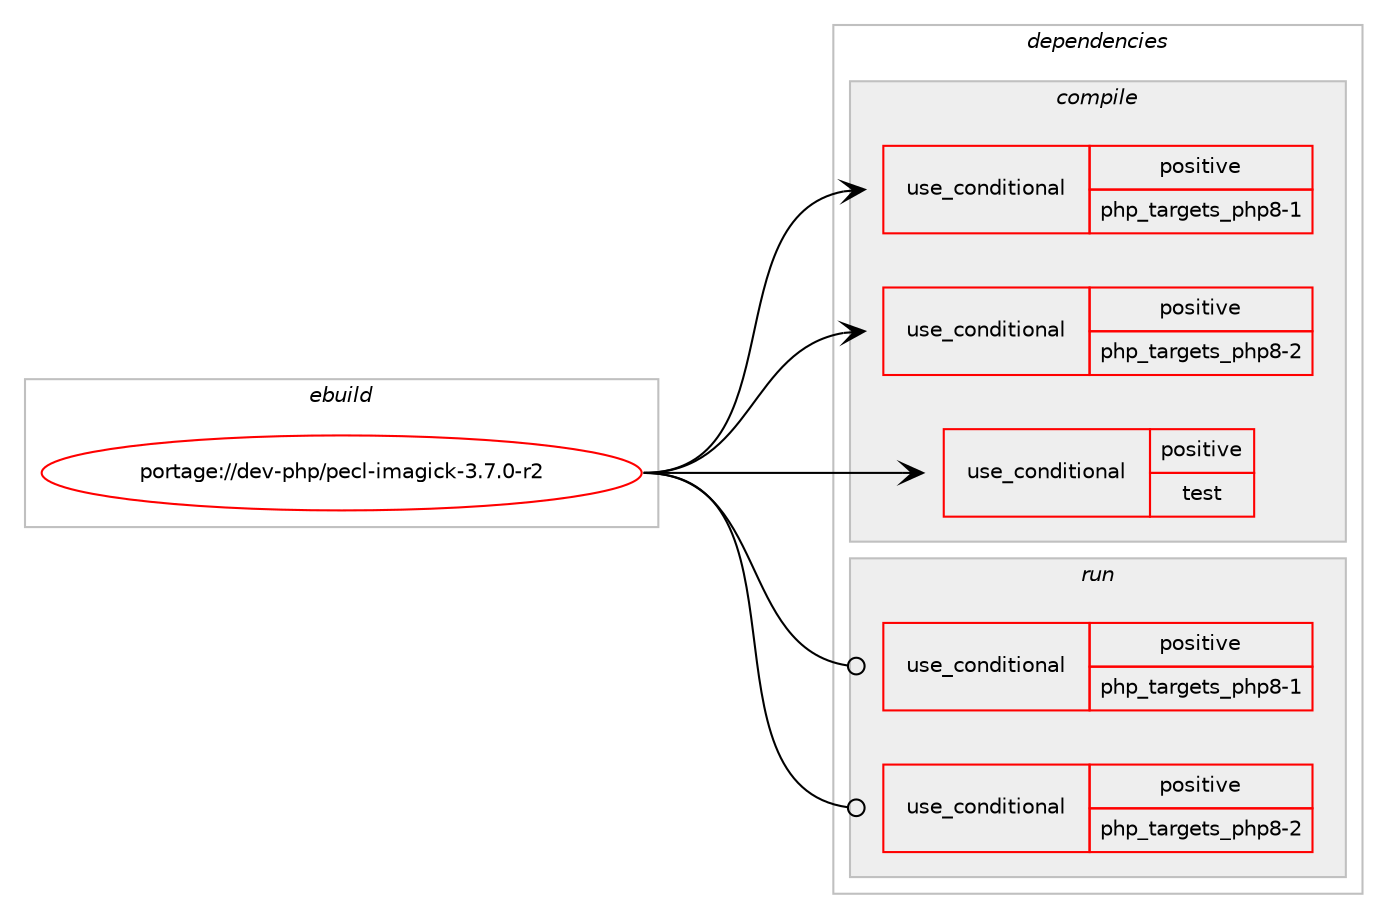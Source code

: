 digraph prolog {

# *************
# Graph options
# *************

newrank=true;
concentrate=true;
compound=true;
graph [rankdir=LR,fontname=Helvetica,fontsize=10,ranksep=1.5];#, ranksep=2.5, nodesep=0.2];
edge  [arrowhead=vee];
node  [fontname=Helvetica,fontsize=10];

# **********
# The ebuild
# **********

subgraph cluster_leftcol {
color=gray;
rank=same;
label=<<i>ebuild</i>>;
id [label="portage://dev-php/pecl-imagick-3.7.0-r2", color=red, width=4, href="../dev-php/pecl-imagick-3.7.0-r2.svg"];
}

# ****************
# The dependencies
# ****************

subgraph cluster_midcol {
color=gray;
label=<<i>dependencies</i>>;
subgraph cluster_compile {
fillcolor="#eeeeee";
style=filled;
label=<<i>compile</i>>;
subgraph cond29349 {
dependency70286 [label=<<TABLE BORDER="0" CELLBORDER="1" CELLSPACING="0" CELLPADDING="4"><TR><TD ROWSPAN="3" CELLPADDING="10">use_conditional</TD></TR><TR><TD>positive</TD></TR><TR><TD>php_targets_php8-1</TD></TR></TABLE>>, shape=none, color=red];
# *** BEGIN UNKNOWN DEPENDENCY TYPE (TODO) ***
# dependency70286 -> package_dependency(portage://dev-php/pecl-imagick-3.7.0-r2,install,no,dev-lang,php,none,[,,],[slot(8.1)],[use(disable(debug),none)])
# *** END UNKNOWN DEPENDENCY TYPE (TODO) ***

}
id:e -> dependency70286:w [weight=20,style="solid",arrowhead="vee"];
subgraph cond29350 {
dependency70287 [label=<<TABLE BORDER="0" CELLBORDER="1" CELLSPACING="0" CELLPADDING="4"><TR><TD ROWSPAN="3" CELLPADDING="10">use_conditional</TD></TR><TR><TD>positive</TD></TR><TR><TD>php_targets_php8-2</TD></TR></TABLE>>, shape=none, color=red];
# *** BEGIN UNKNOWN DEPENDENCY TYPE (TODO) ***
# dependency70287 -> package_dependency(portage://dev-php/pecl-imagick-3.7.0-r2,install,no,dev-lang,php,none,[,,],[slot(8.2)],[use(disable(debug),none)])
# *** END UNKNOWN DEPENDENCY TYPE (TODO) ***

}
id:e -> dependency70287:w [weight=20,style="solid",arrowhead="vee"];
subgraph cond29351 {
dependency70288 [label=<<TABLE BORDER="0" CELLBORDER="1" CELLSPACING="0" CELLPADDING="4"><TR><TD ROWSPAN="3" CELLPADDING="10">use_conditional</TD></TR><TR><TD>positive</TD></TR><TR><TD>test</TD></TR></TABLE>>, shape=none, color=red];
# *** BEGIN UNKNOWN DEPENDENCY TYPE (TODO) ***
# dependency70288 -> package_dependency(portage://dev-php/pecl-imagick-3.7.0-r2,install,no,media-gfx,imagemagick,none,[,,],any_same_slot,[use(enable(hdri),none),use(enable(jpeg),none),use(enable(png),none),use(enable(svg),none),use(enable(truetype),none),use(enable(xml),none)])
# *** END UNKNOWN DEPENDENCY TYPE (TODO) ***

}
id:e -> dependency70288:w [weight=20,style="solid",arrowhead="vee"];
# *** BEGIN UNKNOWN DEPENDENCY TYPE (TODO) ***
# id -> package_dependency(portage://dev-php/pecl-imagick-3.7.0-r2,install,no,media-gfx,imagemagick,none,[,,],any_same_slot,[use(disable(openmp),none)])
# *** END UNKNOWN DEPENDENCY TYPE (TODO) ***

}
subgraph cluster_compileandrun {
fillcolor="#eeeeee";
style=filled;
label=<<i>compile and run</i>>;
}
subgraph cluster_run {
fillcolor="#eeeeee";
style=filled;
label=<<i>run</i>>;
subgraph cond29352 {
dependency70289 [label=<<TABLE BORDER="0" CELLBORDER="1" CELLSPACING="0" CELLPADDING="4"><TR><TD ROWSPAN="3" CELLPADDING="10">use_conditional</TD></TR><TR><TD>positive</TD></TR><TR><TD>php_targets_php8-1</TD></TR></TABLE>>, shape=none, color=red];
# *** BEGIN UNKNOWN DEPENDENCY TYPE (TODO) ***
# dependency70289 -> package_dependency(portage://dev-php/pecl-imagick-3.7.0-r2,run,no,dev-lang,php,none,[,,],[slot(8.1)],[use(disable(debug),none)])
# *** END UNKNOWN DEPENDENCY TYPE (TODO) ***

}
id:e -> dependency70289:w [weight=20,style="solid",arrowhead="odot"];
subgraph cond29353 {
dependency70290 [label=<<TABLE BORDER="0" CELLBORDER="1" CELLSPACING="0" CELLPADDING="4"><TR><TD ROWSPAN="3" CELLPADDING="10">use_conditional</TD></TR><TR><TD>positive</TD></TR><TR><TD>php_targets_php8-2</TD></TR></TABLE>>, shape=none, color=red];
# *** BEGIN UNKNOWN DEPENDENCY TYPE (TODO) ***
# dependency70290 -> package_dependency(portage://dev-php/pecl-imagick-3.7.0-r2,run,no,dev-lang,php,none,[,,],[slot(8.2)],[use(disable(debug),none)])
# *** END UNKNOWN DEPENDENCY TYPE (TODO) ***

}
id:e -> dependency70290:w [weight=20,style="solid",arrowhead="odot"];
# *** BEGIN UNKNOWN DEPENDENCY TYPE (TODO) ***
# id -> package_dependency(portage://dev-php/pecl-imagick-3.7.0-r2,run,no,media-gfx,imagemagick,none,[,,],any_same_slot,[use(disable(openmp),none)])
# *** END UNKNOWN DEPENDENCY TYPE (TODO) ***

}
}

# **************
# The candidates
# **************

subgraph cluster_choices {
rank=same;
color=gray;
label=<<i>candidates</i>>;

}

}
